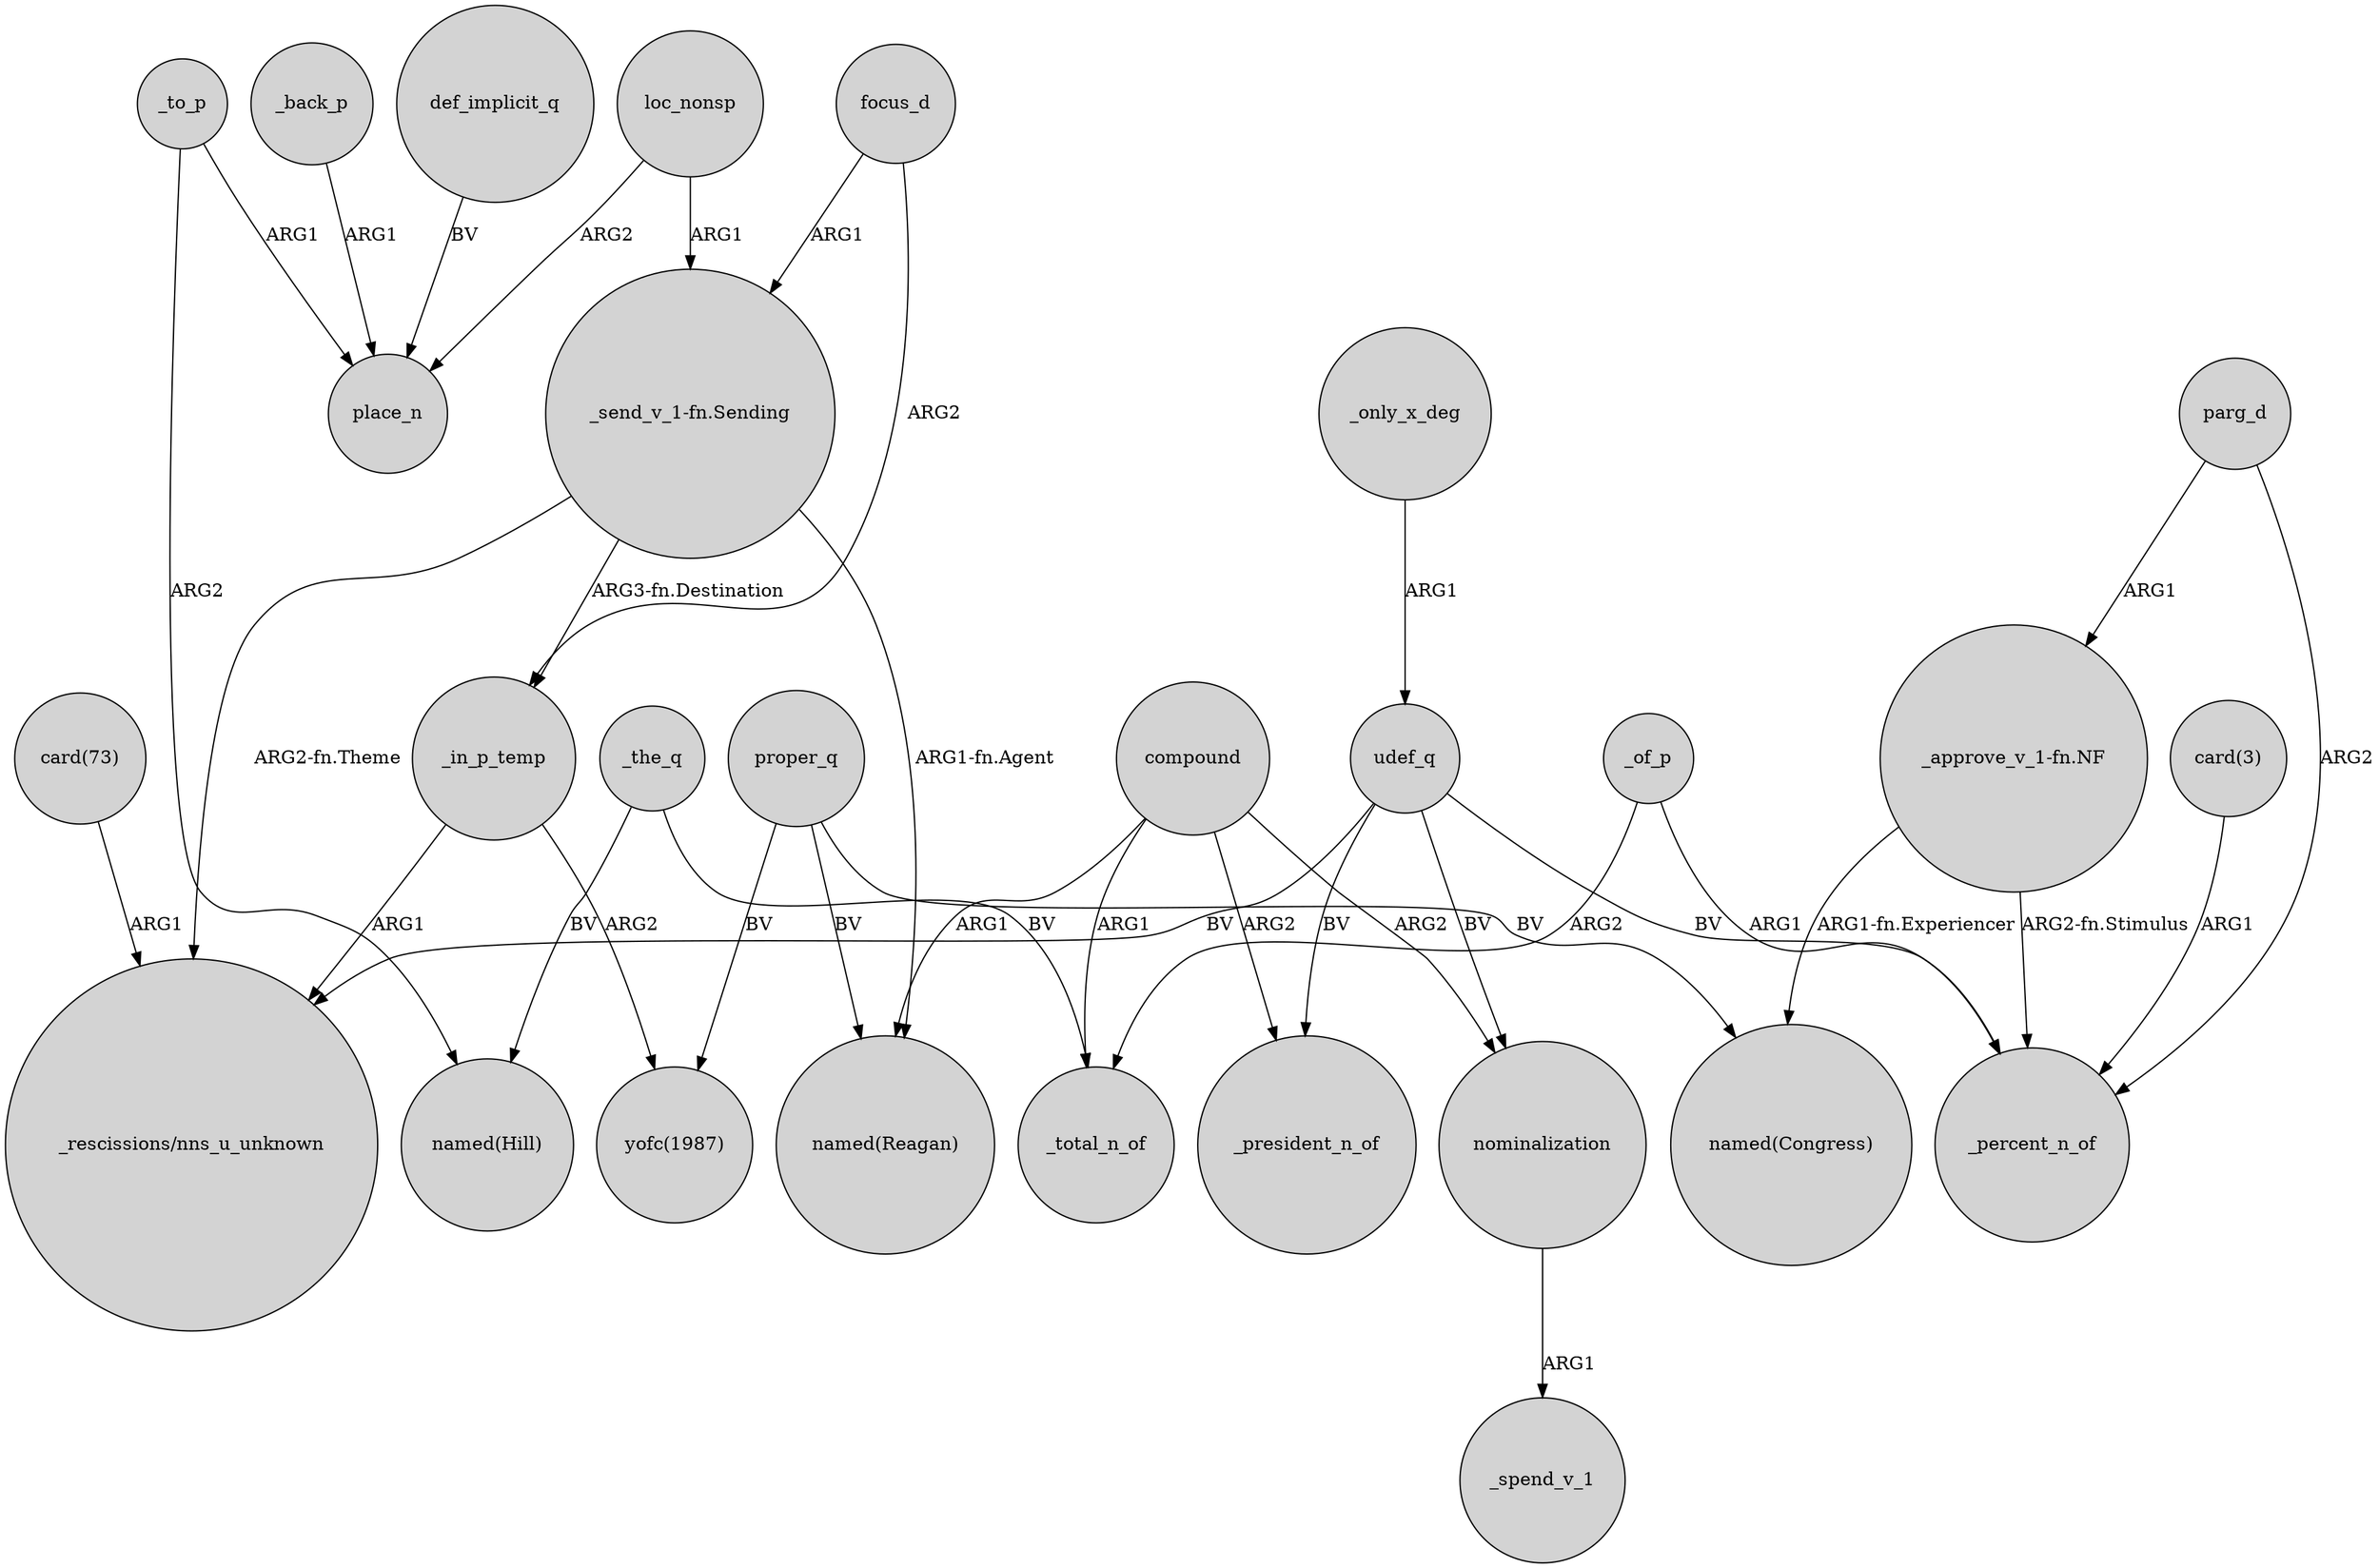 digraph {
	node [shape=circle style=filled]
	_the_q -> "named(Hill)" [label=BV]
	_only_x_deg -> udef_q [label=ARG1]
	_in_p_temp -> "yofc(1987)" [label=ARG2]
	focus_d -> _in_p_temp [label=ARG2]
	compound -> "named(Reagan)" [label=ARG1]
	compound -> _president_n_of [label=ARG2]
	"_approve_v_1-fn.NF" -> _percent_n_of [label="ARG2-fn.Stimulus"]
	"_send_v_1-fn.Sending" -> "named(Reagan)" [label="ARG1-fn.Agent"]
	nominalization -> _spend_v_1 [label=ARG1]
	_of_p -> _total_n_of [label=ARG2]
	_the_q -> _total_n_of [label=BV]
	"_send_v_1-fn.Sending" -> "_rescissions/nns_u_unknown" [label="ARG2-fn.Theme"]
	def_implicit_q -> place_n [label=BV]
	compound -> nominalization [label=ARG2]
	_in_p_temp -> "_rescissions/nns_u_unknown" [label=ARG1]
	compound -> _total_n_of [label=ARG1]
	"_send_v_1-fn.Sending" -> _in_p_temp [label="ARG3-fn.Destination"]
	parg_d -> _percent_n_of [label=ARG2]
	proper_q -> "named(Congress)" [label=BV]
	"_approve_v_1-fn.NF" -> "named(Congress)" [label="ARG1-fn.Experiencer"]
	_of_p -> _percent_n_of [label=ARG1]
	"card(73)" -> "_rescissions/nns_u_unknown" [label=ARG1]
	focus_d -> "_send_v_1-fn.Sending" [label=ARG1]
	udef_q -> _president_n_of [label=BV]
	_to_p -> place_n [label=ARG1]
	udef_q -> nominalization [label=BV]
	proper_q -> "yofc(1987)" [label=BV]
	proper_q -> "named(Reagan)" [label=BV]
	loc_nonsp -> place_n [label=ARG2]
	_back_p -> place_n [label=ARG1]
	udef_q -> _percent_n_of [label=BV]
	loc_nonsp -> "_send_v_1-fn.Sending" [label=ARG1]
	_to_p -> "named(Hill)" [label=ARG2]
	udef_q -> "_rescissions/nns_u_unknown" [label=BV]
	parg_d -> "_approve_v_1-fn.NF" [label=ARG1]
	"card(3)" -> _percent_n_of [label=ARG1]
}

